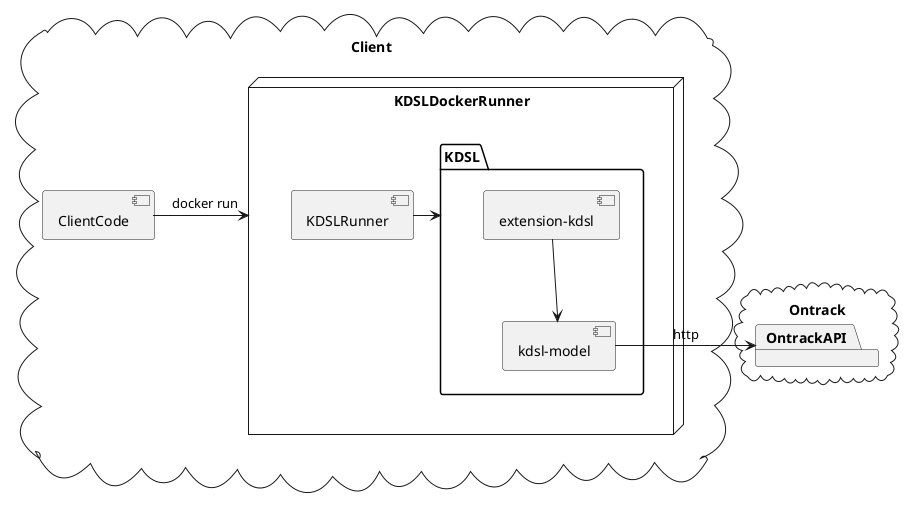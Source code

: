 @startuml

cloud Ontrack {
    package OntrackAPI
}

cloud Client {
    component ClientCode
    node KDSLDockerRunner {
        component KDSLRunner
        package KDSL {
            component "kdsl-model" as KDSLModel
            component "extension-kdsl" as ExtensionKDSL
        }
    }
}

ClientCode -right-> KDSLDockerRunner: docker run

ExtensionKDSL --> KDSLModel
KDSLRunner -right-> KDSL

KDSLModel -right-> OntrackAPI: http

@enduml